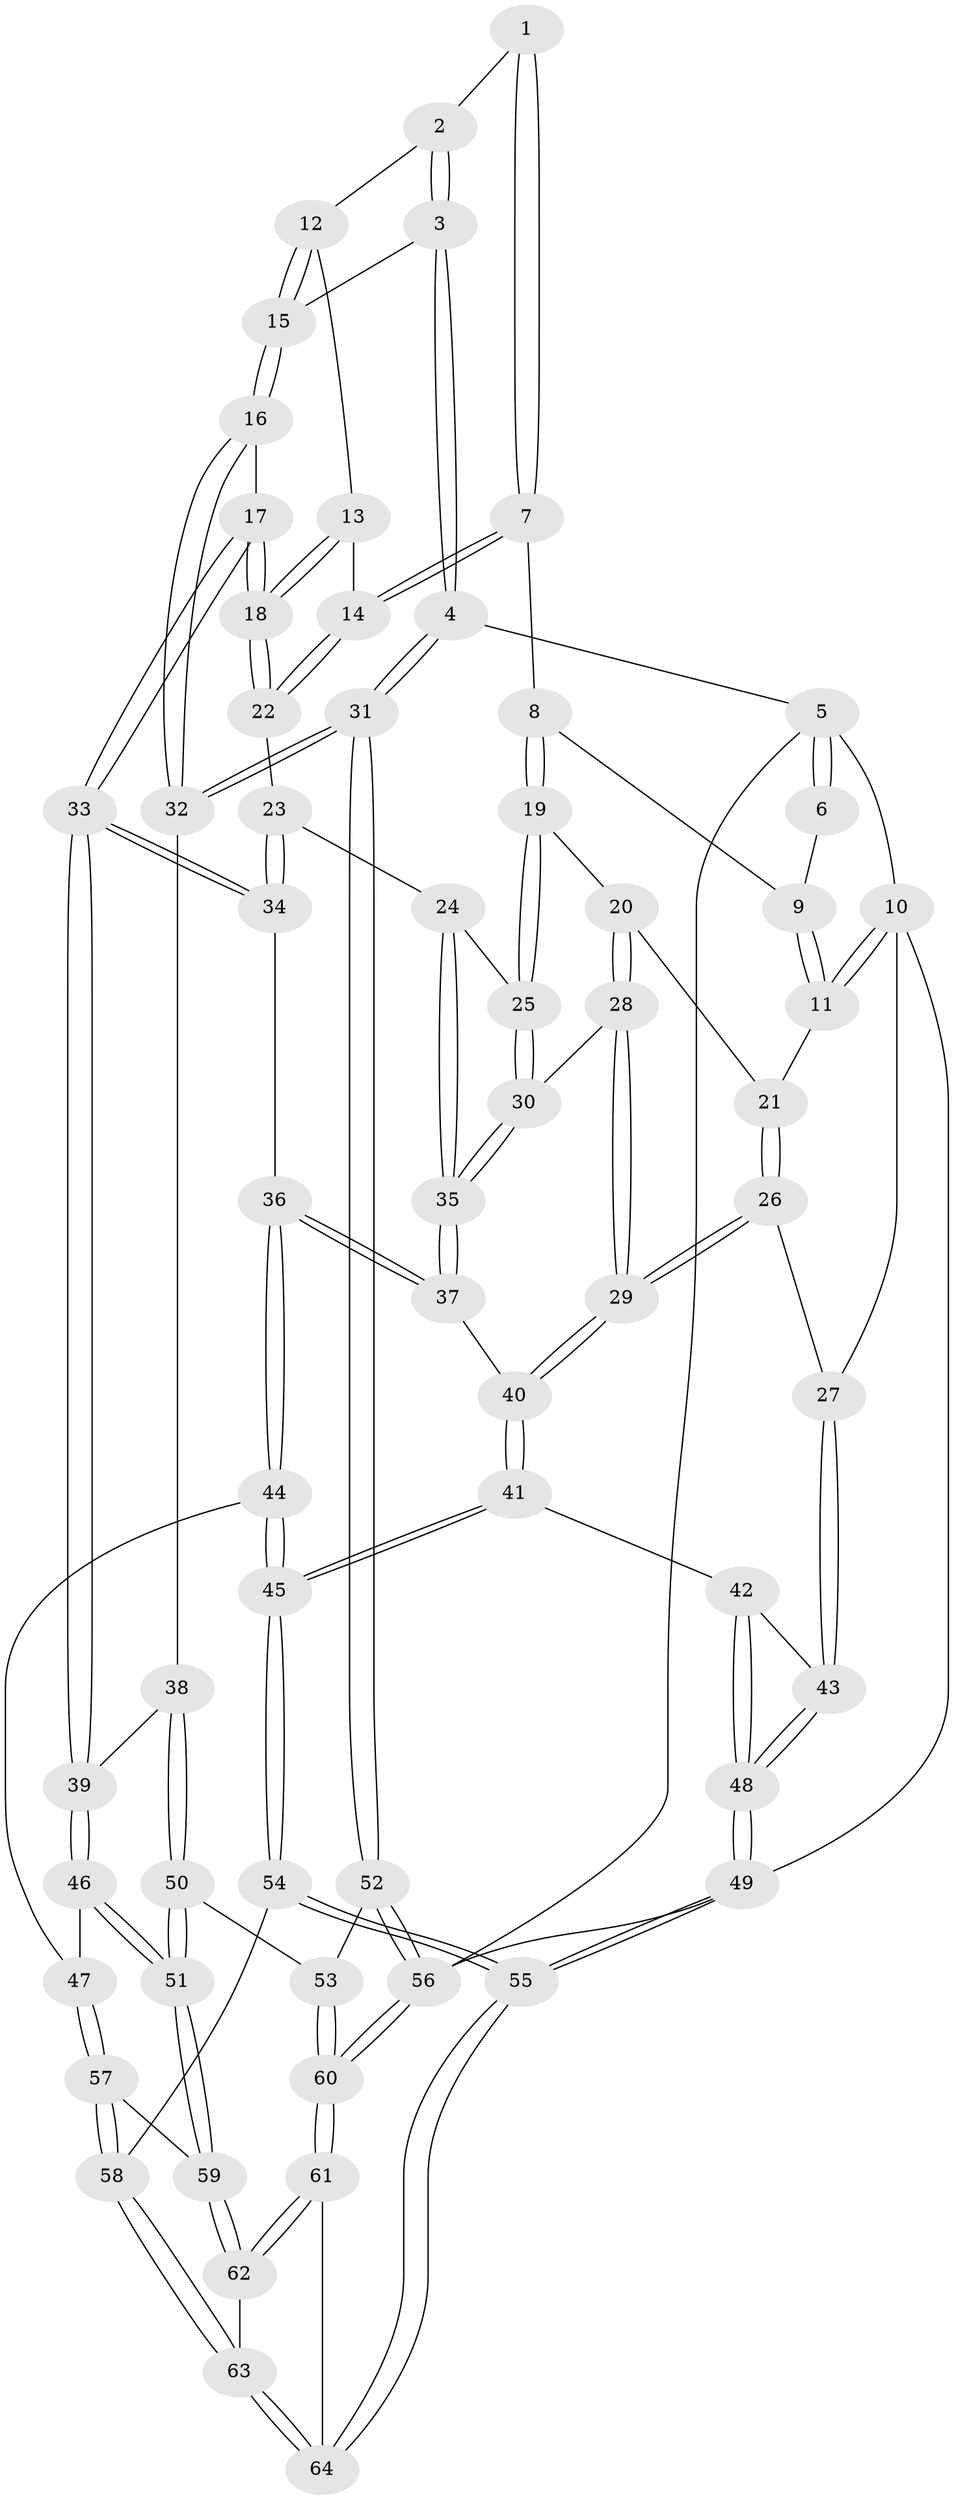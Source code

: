 // Generated by graph-tools (version 1.1) at 2025/27/03/09/25 03:27:16]
// undirected, 64 vertices, 157 edges
graph export_dot {
graph [start="1"]
  node [color=gray90,style=filled];
  1 [pos="+0.8812995994109001+0.10297212685552642"];
  2 [pos="+0.9171707421356288+0.1330181115621776"];
  3 [pos="+1+0.1764074183815696"];
  4 [pos="+1+0.1483809468734879"];
  5 [pos="+1+0"];
  6 [pos="+0.7729895819772735+0"];
  7 [pos="+0.566574249471675+0.032226085928946734"];
  8 [pos="+0.542197531124868+0.009840656020251136"];
  9 [pos="+0.5260322160728237+0"];
  10 [pos="+0+0"];
  11 [pos="+0+0"];
  12 [pos="+0.8071701933781207+0.19611845582260265"];
  13 [pos="+0.7788214557379741+0.19795504702589037"];
  14 [pos="+0.6688577594705905+0.17061473796829835"];
  15 [pos="+0.8815079563571054+0.36028969190377647"];
  16 [pos="+0.8306464777394371+0.4135888196335776"];
  17 [pos="+0.8073589620107151+0.41633530671169056"];
  18 [pos="+0.7988124675426438+0.410405026053928"];
  19 [pos="+0.45262957439495355+0.17006012597382736"];
  20 [pos="+0.3221062764958364+0.25201618723934477"];
  21 [pos="+0.1887815569721611+0.18774800849750523"];
  22 [pos="+0.6887414702865491+0.354438698425916"];
  23 [pos="+0.5851229513838984+0.3903165848052017"];
  24 [pos="+0.5473647352615275+0.38527713201693786"];
  25 [pos="+0.544234652366878+0.3836971820345837"];
  26 [pos="+0.05590222061265767+0.37282222739396753"];
  27 [pos="+0+0.3813383682773906"];
  28 [pos="+0.29163911320873304+0.4460779639696382"];
  29 [pos="+0.26694323831752803+0.4752161749343294"];
  30 [pos="+0.4088580523870231+0.44154996718339196"];
  31 [pos="+1+0.6114252867056136"];
  32 [pos="+1+0.5927003202138362"];
  33 [pos="+0.7221672251604244+0.5711538250216186"];
  34 [pos="+0.6328797204539537+0.5474397819592034"];
  35 [pos="+0.5176541687541694+0.564024154857749"];
  36 [pos="+0.5264491626226078+0.5886943856066014"];
  37 [pos="+0.521916445299495+0.5802588344409316"];
  38 [pos="+0.986813627980289+0.6023318159140485"];
  39 [pos="+0.7248843983733049+0.5812837824142691"];
  40 [pos="+0.2659776367463621+0.4937744440237178"];
  41 [pos="+0.24967775701284256+0.5861381790582963"];
  42 [pos="+0.21345310657862676+0.5930179265820803"];
  43 [pos="+0+0.5940352161261475"];
  44 [pos="+0.5067311592466801+0.654026126361598"];
  45 [pos="+0.3082643248993545+0.7098560695229063"];
  46 [pos="+0.7347129516250727+0.7095841476441342"];
  47 [pos="+0.536285629344592+0.6833594153603597"];
  48 [pos="+0+1"];
  49 [pos="+0+1"];
  50 [pos="+0.8303553343539157+0.7406916467952049"];
  51 [pos="+0.7578095285145834+0.7474477008966038"];
  52 [pos="+1+0.7113535757363371"];
  53 [pos="+0.924360707664546+0.8187823181258636"];
  54 [pos="+0.29501850348914804+0.8045929846917417"];
  55 [pos="+0+1"];
  56 [pos="+1+1"];
  57 [pos="+0.5451294927056856+0.8117887779251928"];
  58 [pos="+0.5006125378168576+0.8885061115000108"];
  59 [pos="+0.7466366558623044+0.7742953459383964"];
  60 [pos="+0.9536413031474927+1"];
  61 [pos="+0.823407128972382+1"];
  62 [pos="+0.7400631745297734+0.8453912398085711"];
  63 [pos="+0.5154146068340117+0.9148322865594973"];
  64 [pos="+0.5679695659105019+1"];
  1 -- 2;
  1 -- 7;
  1 -- 7;
  2 -- 3;
  2 -- 3;
  2 -- 12;
  3 -- 4;
  3 -- 4;
  3 -- 15;
  4 -- 5;
  4 -- 31;
  4 -- 31;
  5 -- 6;
  5 -- 6;
  5 -- 10;
  5 -- 56;
  6 -- 9;
  7 -- 8;
  7 -- 14;
  7 -- 14;
  8 -- 9;
  8 -- 19;
  8 -- 19;
  9 -- 11;
  9 -- 11;
  10 -- 11;
  10 -- 11;
  10 -- 27;
  10 -- 49;
  11 -- 21;
  12 -- 13;
  12 -- 15;
  12 -- 15;
  13 -- 14;
  13 -- 18;
  13 -- 18;
  14 -- 22;
  14 -- 22;
  15 -- 16;
  15 -- 16;
  16 -- 17;
  16 -- 32;
  16 -- 32;
  17 -- 18;
  17 -- 18;
  17 -- 33;
  17 -- 33;
  18 -- 22;
  18 -- 22;
  19 -- 20;
  19 -- 25;
  19 -- 25;
  20 -- 21;
  20 -- 28;
  20 -- 28;
  21 -- 26;
  21 -- 26;
  22 -- 23;
  23 -- 24;
  23 -- 34;
  23 -- 34;
  24 -- 25;
  24 -- 35;
  24 -- 35;
  25 -- 30;
  25 -- 30;
  26 -- 27;
  26 -- 29;
  26 -- 29;
  27 -- 43;
  27 -- 43;
  28 -- 29;
  28 -- 29;
  28 -- 30;
  29 -- 40;
  29 -- 40;
  30 -- 35;
  30 -- 35;
  31 -- 32;
  31 -- 32;
  31 -- 52;
  31 -- 52;
  32 -- 38;
  33 -- 34;
  33 -- 34;
  33 -- 39;
  33 -- 39;
  34 -- 36;
  35 -- 37;
  35 -- 37;
  36 -- 37;
  36 -- 37;
  36 -- 44;
  36 -- 44;
  37 -- 40;
  38 -- 39;
  38 -- 50;
  38 -- 50;
  39 -- 46;
  39 -- 46;
  40 -- 41;
  40 -- 41;
  41 -- 42;
  41 -- 45;
  41 -- 45;
  42 -- 43;
  42 -- 48;
  42 -- 48;
  43 -- 48;
  43 -- 48;
  44 -- 45;
  44 -- 45;
  44 -- 47;
  45 -- 54;
  45 -- 54;
  46 -- 47;
  46 -- 51;
  46 -- 51;
  47 -- 57;
  47 -- 57;
  48 -- 49;
  48 -- 49;
  49 -- 55;
  49 -- 55;
  49 -- 56;
  50 -- 51;
  50 -- 51;
  50 -- 53;
  51 -- 59;
  51 -- 59;
  52 -- 53;
  52 -- 56;
  52 -- 56;
  53 -- 60;
  53 -- 60;
  54 -- 55;
  54 -- 55;
  54 -- 58;
  55 -- 64;
  55 -- 64;
  56 -- 60;
  56 -- 60;
  57 -- 58;
  57 -- 58;
  57 -- 59;
  58 -- 63;
  58 -- 63;
  59 -- 62;
  59 -- 62;
  60 -- 61;
  60 -- 61;
  61 -- 62;
  61 -- 62;
  61 -- 64;
  62 -- 63;
  63 -- 64;
  63 -- 64;
}
